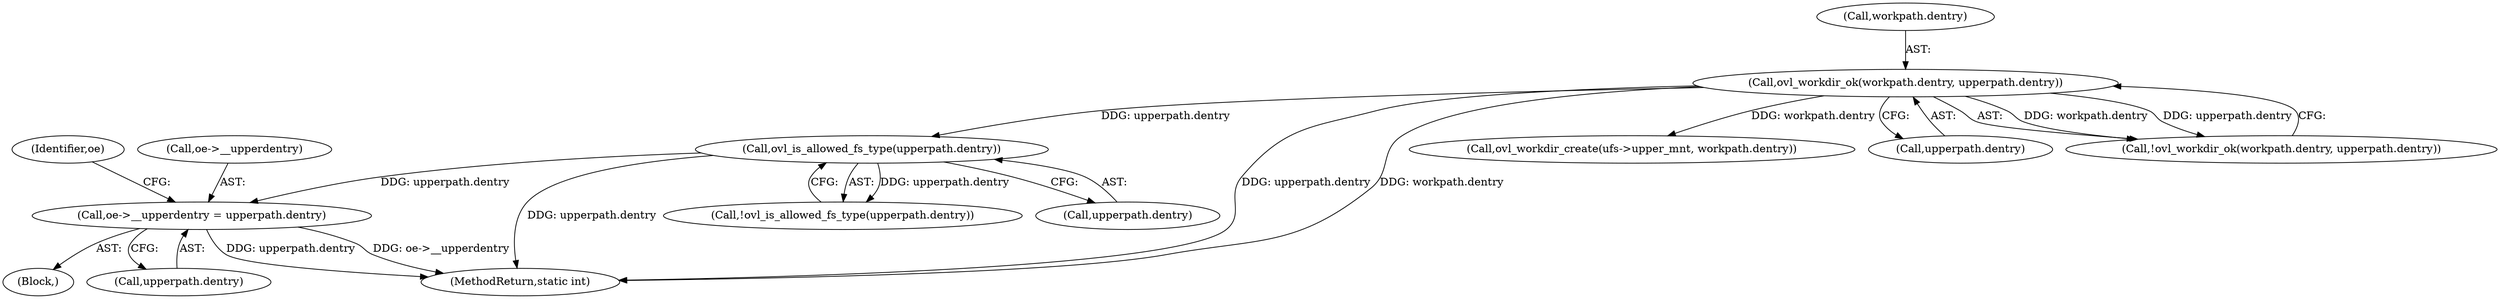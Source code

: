 digraph "0_linux_69c433ed2ecd2d3264efd7afec4439524b319121_0@pointer" {
"1000499" [label="(Call,oe->__upperdentry = upperpath.dentry)"];
"1000289" [label="(Call,ovl_is_allowed_fs_type(upperpath.dentry))"];
"1000276" [label="(Call,ovl_workdir_ok(workpath.dentry, upperpath.dentry))"];
"1000410" [label="(Call,ovl_workdir_create(ufs->upper_mnt, workpath.dentry))"];
"1000288" [label="(Call,!ovl_is_allowed_fs_type(upperpath.dentry))"];
"1000280" [label="(Call,upperpath.dentry)"];
"1000508" [label="(Identifier,oe)"];
"1000107" [label="(Block,)"];
"1000499" [label="(Call,oe->__upperdentry = upperpath.dentry)"];
"1000503" [label="(Call,upperpath.dentry)"];
"1000276" [label="(Call,ovl_workdir_ok(workpath.dentry, upperpath.dentry))"];
"1000277" [label="(Call,workpath.dentry)"];
"1000500" [label="(Call,oe->__upperdentry)"];
"1000595" [label="(MethodReturn,static int)"];
"1000290" [label="(Call,upperpath.dentry)"];
"1000275" [label="(Call,!ovl_workdir_ok(workpath.dentry, upperpath.dentry))"];
"1000289" [label="(Call,ovl_is_allowed_fs_type(upperpath.dentry))"];
"1000499" -> "1000107"  [label="AST: "];
"1000499" -> "1000503"  [label="CFG: "];
"1000500" -> "1000499"  [label="AST: "];
"1000503" -> "1000499"  [label="AST: "];
"1000508" -> "1000499"  [label="CFG: "];
"1000499" -> "1000595"  [label="DDG: upperpath.dentry"];
"1000499" -> "1000595"  [label="DDG: oe->__upperdentry"];
"1000289" -> "1000499"  [label="DDG: upperpath.dentry"];
"1000289" -> "1000288"  [label="AST: "];
"1000289" -> "1000290"  [label="CFG: "];
"1000290" -> "1000289"  [label="AST: "];
"1000288" -> "1000289"  [label="CFG: "];
"1000289" -> "1000595"  [label="DDG: upperpath.dentry"];
"1000289" -> "1000288"  [label="DDG: upperpath.dentry"];
"1000276" -> "1000289"  [label="DDG: upperpath.dentry"];
"1000276" -> "1000275"  [label="AST: "];
"1000276" -> "1000280"  [label="CFG: "];
"1000277" -> "1000276"  [label="AST: "];
"1000280" -> "1000276"  [label="AST: "];
"1000275" -> "1000276"  [label="CFG: "];
"1000276" -> "1000595"  [label="DDG: upperpath.dentry"];
"1000276" -> "1000595"  [label="DDG: workpath.dentry"];
"1000276" -> "1000275"  [label="DDG: workpath.dentry"];
"1000276" -> "1000275"  [label="DDG: upperpath.dentry"];
"1000276" -> "1000410"  [label="DDG: workpath.dentry"];
}
